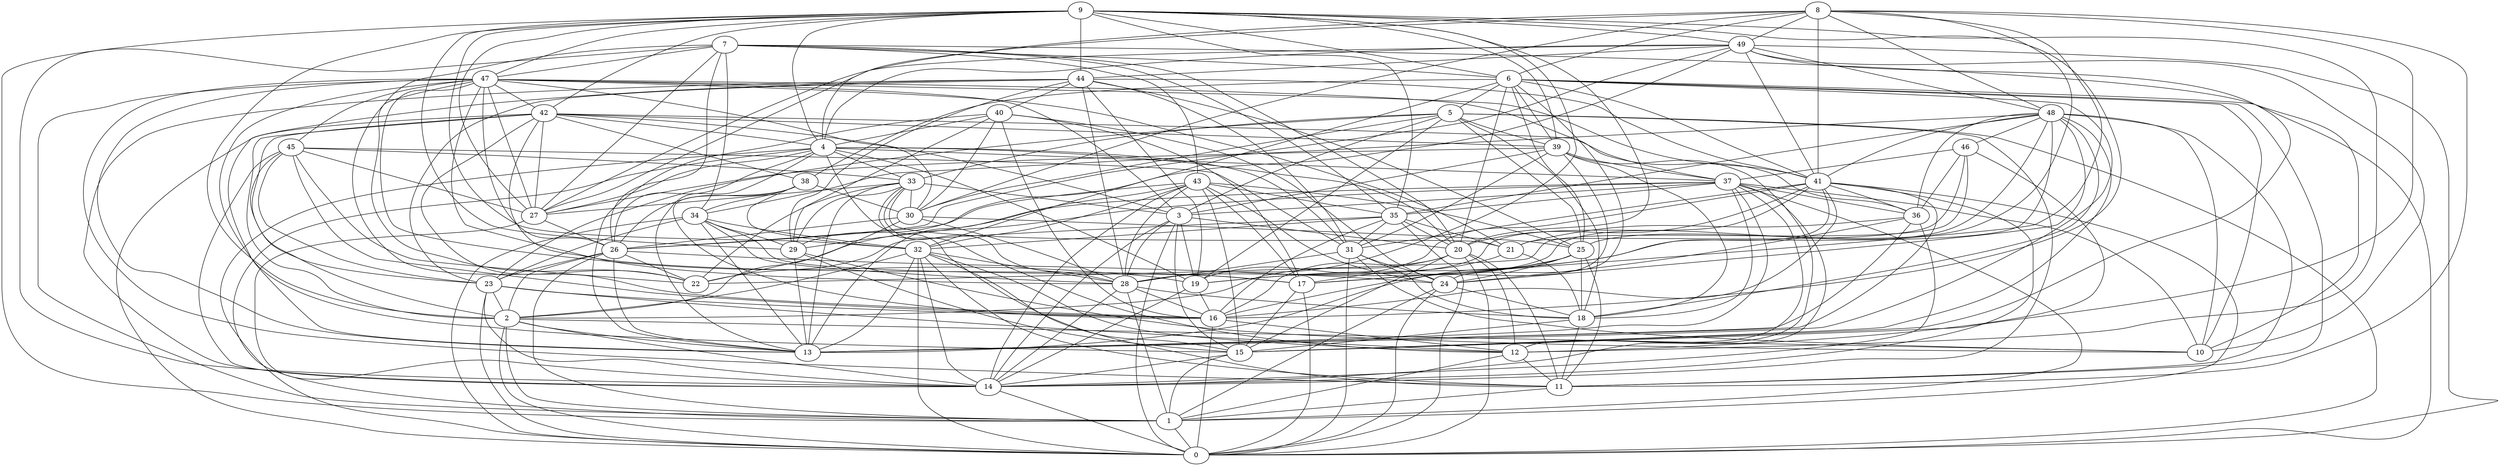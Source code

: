 digraph GG_graph {

subgraph G_graph {
edge [color = black]
"7" -> "27" [dir = none]
"7" -> "26" [dir = none]
"7" -> "35" [dir = none]
"38" -> "34" [dir = none]
"38" -> "26" [dir = none]
"38" -> "30" [dir = none]
"11" -> "1" [dir = none]
"39" -> "27" [dir = none]
"39" -> "18" [dir = none]
"9" -> "49" [dir = none]
"9" -> "1" [dir = none]
"9" -> "39" [dir = none]
"9" -> "44" [dir = none]
"9" -> "16" [dir = none]
"9" -> "27" [dir = none]
"9" -> "35" [dir = none]
"9" -> "2" [dir = none]
"9" -> "32" [dir = none]
"24" -> "0" [dir = none]
"24" -> "1" [dir = none]
"46" -> "12" [dir = none]
"46" -> "36" [dir = none]
"46" -> "22" [dir = none]
"31" -> "0" [dir = none]
"33" -> "12" [dir = none]
"33" -> "22" [dir = none]
"33" -> "28" [dir = none]
"47" -> "17" [dir = none]
"47" -> "37" [dir = none]
"47" -> "21" [dir = none]
"47" -> "19" [dir = none]
"47" -> "45" [dir = none]
"47" -> "26" [dir = none]
"47" -> "16" [dir = none]
"47" -> "41" [dir = none]
"16" -> "0" [dir = none]
"15" -> "1" [dir = none]
"29" -> "15" [dir = none]
"44" -> "31" [dir = none]
"44" -> "40" [dir = none]
"12" -> "1" [dir = none]
"12" -> "11" [dir = none]
"34" -> "13" [dir = none]
"34" -> "23" [dir = none]
"14" -> "0" [dir = none]
"37" -> "10" [dir = none]
"37" -> "36" [dir = none]
"37" -> "13" [dir = none]
"37" -> "12" [dir = none]
"37" -> "14" [dir = none]
"37" -> "1" [dir = none]
"32" -> "13" [dir = none]
"32" -> "2" [dir = none]
"32" -> "15" [dir = none]
"32" -> "0" [dir = none]
"26" -> "22" [dir = none]
"26" -> "2" [dir = none]
"48" -> "24" [dir = none]
"48" -> "11" [dir = none]
"48" -> "10" [dir = none]
"48" -> "18" [dir = none]
"48" -> "28" [dir = none]
"48" -> "35" [dir = none]
"48" -> "19" [dir = none]
"48" -> "46" [dir = none]
"48" -> "41" [dir = none]
"18" -> "15" [dir = none]
"23" -> "12" [dir = none]
"23" -> "2" [dir = none]
"23" -> "14" [dir = none]
"21" -> "18" [dir = none]
"20" -> "11" [dir = none]
"20" -> "15" [dir = none]
"20" -> "12" [dir = none]
"20" -> "16" [dir = none]
"20" -> "2" [dir = none]
"36" -> "13" [dir = none]
"1" -> "0" [dir = none]
"40" -> "29" [dir = none]
"40" -> "13" [dir = none]
"40" -> "17" [dir = none]
"40" -> "4" [dir = none]
"17" -> "15" [dir = none]
"5" -> "0" [dir = none]
"5" -> "25" [dir = none]
"5" -> "19" [dir = none]
"5" -> "18" [dir = none]
"5" -> "39" [dir = none]
"43" -> "28" [dir = none]
"43" -> "14" [dir = none]
"43" -> "26" [dir = none]
"43" -> "35" [dir = none]
"19" -> "16" [dir = none]
"19" -> "14" [dir = none]
"8" -> "30" [dir = none]
"8" -> "48" [dir = none]
"8" -> "27" [dir = none]
"8" -> "41" [dir = none]
"28" -> "14" [dir = none]
"28" -> "1" [dir = none]
"28" -> "18" [dir = none]
"28" -> "16" [dir = none]
"41" -> "28" [dir = none]
"41" -> "31" [dir = none]
"41" -> "17" [dir = none]
"41" -> "16" [dir = none]
"41" -> "36" [dir = none]
"35" -> "21" [dir = none]
"35" -> "16" [dir = none]
"35" -> "31" [dir = none]
"27" -> "14" [dir = none]
"27" -> "26" [dir = none]
"42" -> "38" [dir = none]
"42" -> "3" [dir = none]
"42" -> "27" [dir = none]
"42" -> "0" [dir = none]
"49" -> "26" [dir = none]
"49" -> "4" [dir = none]
"49" -> "48" [dir = none]
"49" -> "29" [dir = none]
"25" -> "13" [dir = none]
"25" -> "24" [dir = none]
"25" -> "11" [dir = none]
"2" -> "13" [dir = none]
"2" -> "0" [dir = none]
"2" -> "10" [dir = none]
"4" -> "37" [dir = none]
"4" -> "1" [dir = none]
"4" -> "26" [dir = none]
"4" -> "19" [dir = none]
"4" -> "0" [dir = none]
"4" -> "13" [dir = none]
"4" -> "27" [dir = none]
"4" -> "33" [dir = none]
"6" -> "24" [dir = none]
"6" -> "41" [dir = none]
"6" -> "20" [dir = none]
"6" -> "0" [dir = none]
"6" -> "38" [dir = none]
"6" -> "25" [dir = none]
"45" -> "27" [dir = none]
"45" -> "14" [dir = none]
"45" -> "16" [dir = none]
"30" -> "25" [dir = none]
"30" -> "2" [dir = none]
"3" -> "14" [dir = none]
"3" -> "20" [dir = none]
"25" -> "19" [dir = none]
"35" -> "22" [dir = none]
"5" -> "33" [dir = none]
"33" -> "29" [dir = none]
"7" -> "47" [dir = none]
"26" -> "13" [dir = none]
"16" -> "12" [dir = none]
"9" -> "20" [dir = none]
"45" -> "22" [dir = none]
"34" -> "17" [dir = none]
"42" -> "2" [dir = none]
"21" -> "17" [dir = none]
"42" -> "28" [dir = none]
"43" -> "13" [dir = none]
"37" -> "3" [dir = none]
"5" -> "14" [dir = none]
"8" -> "11" [dir = none]
"6" -> "32" [dir = none]
"25" -> "18" [dir = none]
"8" -> "15" [dir = none]
"36" -> "14" [dir = none]
"48" -> "36" [dir = none]
"3" -> "0" [dir = none]
"47" -> "27" [dir = none]
"2" -> "1" [dir = none]
"5" -> "23" [dir = none]
"31" -> "10" [dir = none]
"9" -> "6" [dir = none]
"9" -> "4" [dir = none]
"7" -> "20" [dir = none]
"49" -> "44" [dir = none]
"18" -> "11" [dir = none]
"47" -> "15" [dir = none]
"7" -> "10" [dir = none]
"37" -> "18" [dir = none]
"23" -> "16" [dir = none]
"40" -> "24" [dir = none]
"9" -> "29" [dir = none]
"29" -> "13" [dir = none]
"8" -> "25" [dir = none]
"43" -> "24" [dir = none]
"44" -> "13" [dir = none]
"33" -> "13" [dir = none]
"44" -> "14" [dir = none]
"30" -> "26" [dir = none]
"17" -> "0" [dir = none]
"33" -> "27" [dir = none]
"45" -> "23" [dir = none]
"39" -> "31" [dir = none]
"7" -> "6" [dir = none]
"41" -> "13" [dir = none]
"32" -> "12" [dir = none]
"45" -> "2" [dir = none]
"46" -> "37" [dir = none]
"5" -> "3" [dir = none]
"47" -> "11" [dir = none]
"49" -> "41" [dir = none]
"39" -> "12" [dir = none]
"20" -> "0" [dir = none]
"42" -> "39" [dir = none]
"47" -> "3" [dir = none]
"43" -> "15" [dir = none]
"15" -> "14" [dir = none]
"36" -> "24" [dir = none]
"39" -> "16" [dir = none]
"6" -> "39" [dir = none]
"33" -> "3" [dir = none]
"34" -> "29" [dir = none]
"4" -> "20" [dir = none]
"40" -> "30" [dir = none]
"48" -> "15" [dir = none]
"6" -> "5" [dir = none]
"30" -> "28" [dir = none]
"32" -> "28" [dir = none]
"26" -> "1" [dir = none]
"44" -> "25" [dir = none]
"37" -> "22" [dir = none]
"47" -> "1" [dir = none]
"23" -> "0" [dir = none]
"47" -> "42" [dir = none]
"40" -> "16" [dir = none]
"43" -> "25" [dir = none]
"34" -> "0" [dir = none]
"34" -> "32" [dir = none]
"7" -> "34" [dir = none]
"31" -> "18" [dir = none]
"33" -> "21" [dir = none]
"8" -> "6" [dir = none]
"49" -> "10" [dir = none]
"32" -> "11" [dir = none]
"6" -> "11" [dir = none]
"35" -> "20" [dir = none]
"37" -> "35" [dir = none]
"41" -> "14" [dir = none]
"26" -> "24" [dir = none]
"7" -> "22" [dir = none]
"31" -> "24" [dir = none]
"29" -> "10" [dir = none]
"46" -> "21" [dir = none]
"41" -> "1" [dir = none]
"35" -> "32" [dir = none]
"24" -> "18" [dir = none]
"42" -> "36" [dir = none]
"38" -> "32" [dir = none]
"35" -> "0" [dir = none]
"44" -> "29" [dir = none]
"47" -> "13" [dir = none]
"42" -> "23" [dir = none]
"39" -> "37" [dir = none]
"41" -> "19" [dir = none]
"45" -> "31" [dir = none]
"45" -> "33" [dir = none]
"8" -> "17" [dir = none]
"33" -> "30" [dir = none]
"43" -> "32" [dir = none]
"47" -> "30" [dir = none]
"6" -> "10" [dir = none]
"8" -> "49" [dir = none]
"36" -> "21" [dir = none]
"49" -> "15" [dir = none]
"26" -> "23" [dir = none]
"34" -> "28" [dir = none]
"8" -> "4" [dir = none]
"32" -> "14" [dir = none]
"44" -> "19" [dir = none]
"9" -> "28" [dir = none]
"3" -> "19" [dir = none]
"3" -> "15" [dir = none]
"43" -> "17" [dir = none]
"44" -> "23" [dir = none]
"44" -> "28" [dir = none]
"42" -> "4" [dir = none]
"41" -> "20" [dir = none]
"31" -> "28" [dir = none]
"6" -> "13" [dir = none]
"7" -> "43" [dir = none]
"49" -> "0" [dir = none]
"9" -> "12" [dir = none]
"4" -> "11" [dir = none]
"49" -> "27" [dir = none]
"39" -> "3" [dir = none]
"48" -> "34" [dir = none]
"7" -> "14" [dir = none]
"9" -> "47" [dir = none]
"9" -> "42" [dir = none]
"42" -> "22" [dir = none]
"5" -> "30" [dir = none]
"38" -> "16" [dir = none]
"3" -> "28" [dir = none]
"37" -> "29" [dir = none]
"4" -> "31" [dir = none]
"44" -> "41" [dir = none]
"2" -> "14" [dir = none]
}

}

